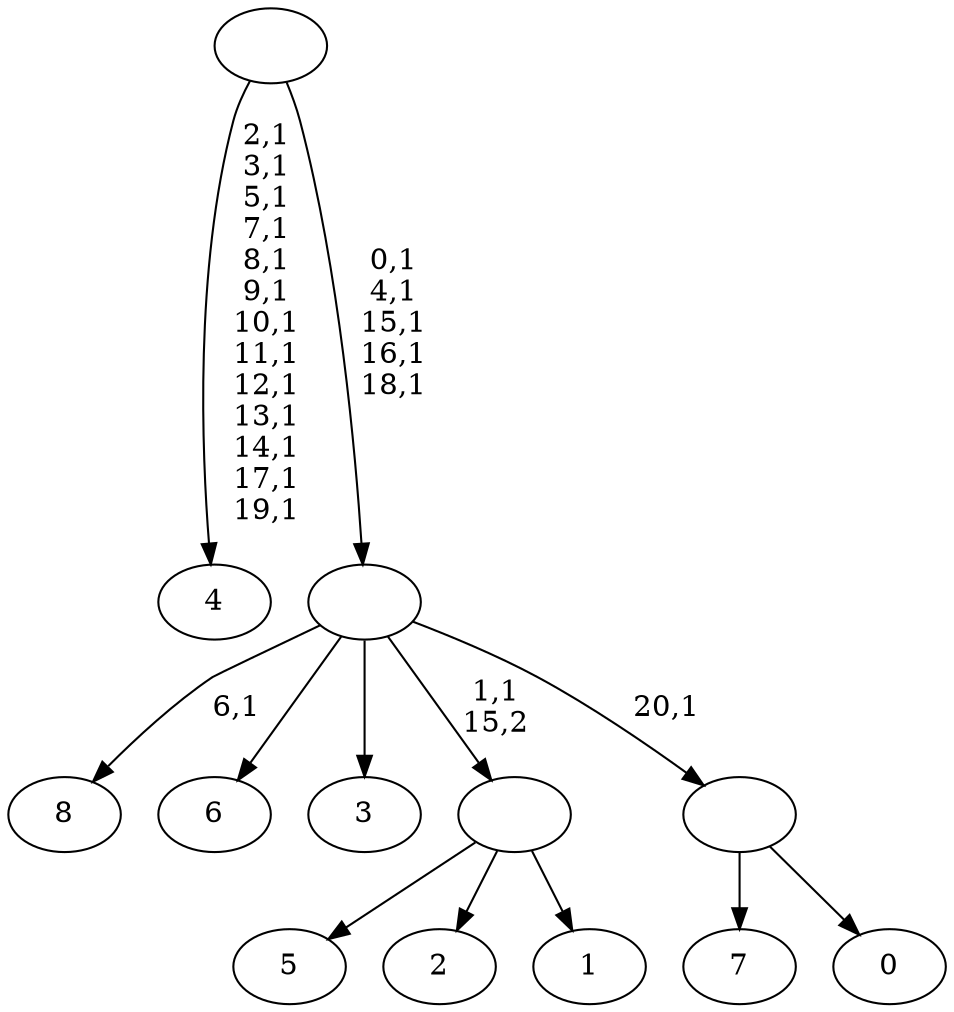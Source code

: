 digraph T {
	30 [label="8"]
	28 [label="7"]
	27 [label="6"]
	26 [label="5"]
	25 [label="4"]
	11 [label="3"]
	10 [label="2"]
	9 [label="1"]
	8 [label=""]
	7 [label="0"]
	6 [label=""]
	5 [label=""]
	0 [label=""]
	8 -> 26 [label=""]
	8 -> 10 [label=""]
	8 -> 9 [label=""]
	6 -> 28 [label=""]
	6 -> 7 [label=""]
	5 -> 30 [label="6,1"]
	5 -> 27 [label=""]
	5 -> 11 [label=""]
	5 -> 8 [label="1,1\n15,2"]
	5 -> 6 [label="20,1"]
	0 -> 5 [label="0,1\n4,1\n15,1\n16,1\n18,1"]
	0 -> 25 [label="2,1\n3,1\n5,1\n7,1\n8,1\n9,1\n10,1\n11,1\n12,1\n13,1\n14,1\n17,1\n19,1"]
}
